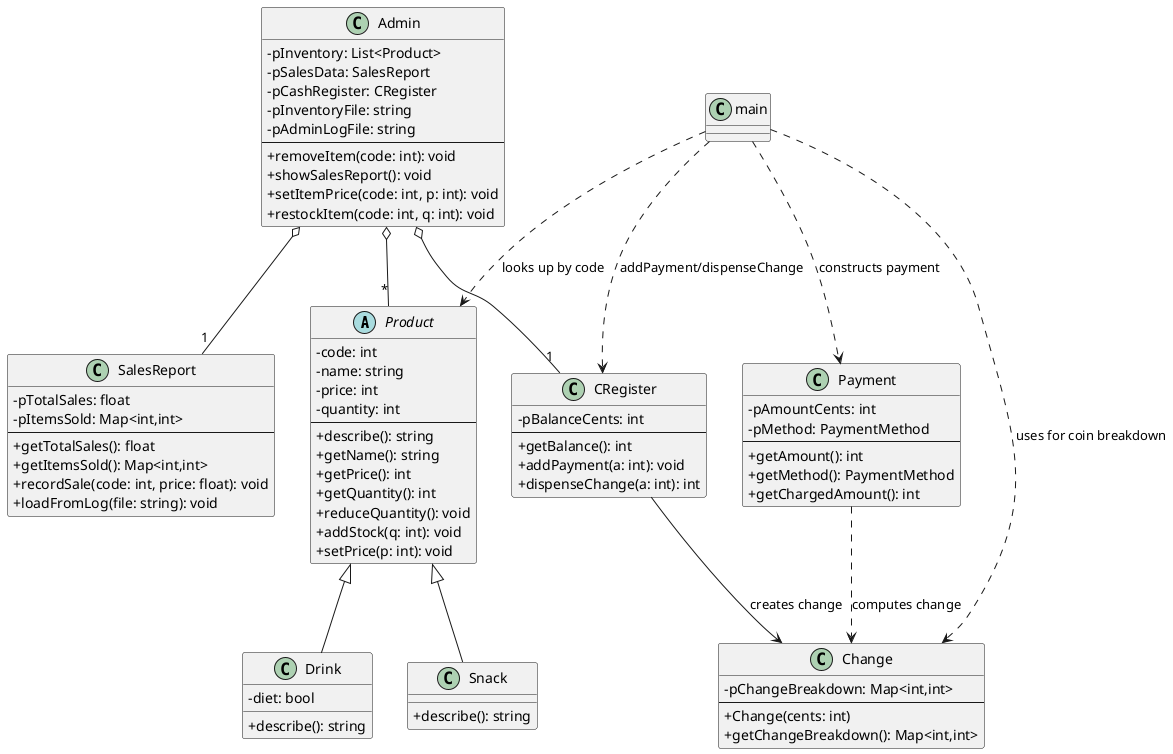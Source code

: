 @startuml
skinparam classAttributeIconSize 0




abstract class Product {
  - code: int
  - name: string
  - price: int
  - quantity: int
  --
  + describe(): string
  + getName(): string
  + getPrice(): int
  + getQuantity(): int
  + reduceQuantity(): void
  + addStock(q: int): void
  + setPrice(p: int): void
}

class Snack {
  + describe(): string
}
class Drink {
  - diet: bool
  + describe(): string
}

Product <|-- Snack
Product <|-- Drink


class Payment {
  - pAmountCents: int
  - pMethod: PaymentMethod
  --
  + getAmount(): int
  + getMethod(): PaymentMethod
  + getChargedAmount(): int
}

class CRegister {
  - pBalanceCents: int
  --
  + getBalance(): int
  + addPayment(a: int): void
  + dispenseChange(a: int): int
}

class Change {
  - pChangeBreakdown: Map<int,int>
  --
  + Change(cents: int)
  + getChangeBreakdown(): Map<int,int>
}

class SalesReport {
  - pTotalSales: float
  - pItemsSold: Map<int,int>
  --
  + getTotalSales(): float
  + getItemsSold(): Map<int,int>
  + recordSale(code: int, price: float): void
  + loadFromLog(file: string): void
}

class Admin {
  - pInventory: List<Product>
  - pSalesData: SalesReport
  - pCashRegister: CRegister
  - pInventoryFile: string
  - pAdminLogFile: string
  --
  + removeItem(code: int): void
  + showSalesReport(): void
  + setItemPrice(code: int, p: int): void
  + restockItem(code: int, q: int): void
}


Admin o-- "1" CRegister
Admin o-- "1" SalesReport

Admin o-- "*" Product

' Show runtime usage dependencies
Payment ..> Change        : computes change
CRegister --> Change      : creates change
main ..> Product          : looks up by code
main ..> Payment          : constructs payment
main ..> CRegister        : addPayment/dispenseChange
main ..> Change           : uses for coin breakdown


@enduml